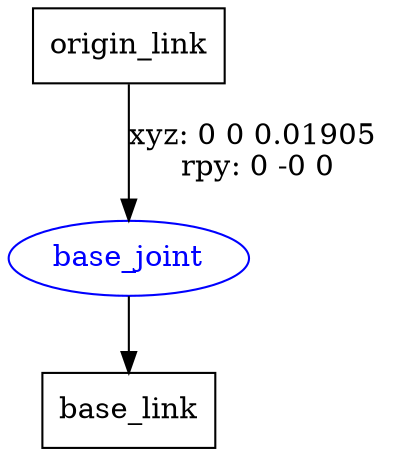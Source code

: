 digraph G {
node [shape=box];
"origin_link" [label="origin_link"];
"base_link" [label="base_link"];
node [shape=ellipse, color=blue, fontcolor=blue];
"origin_link" -> "base_joint" [label="xyz: 0 0 0.01905 \nrpy: 0 -0 0"]
"base_joint" -> "base_link"
}
